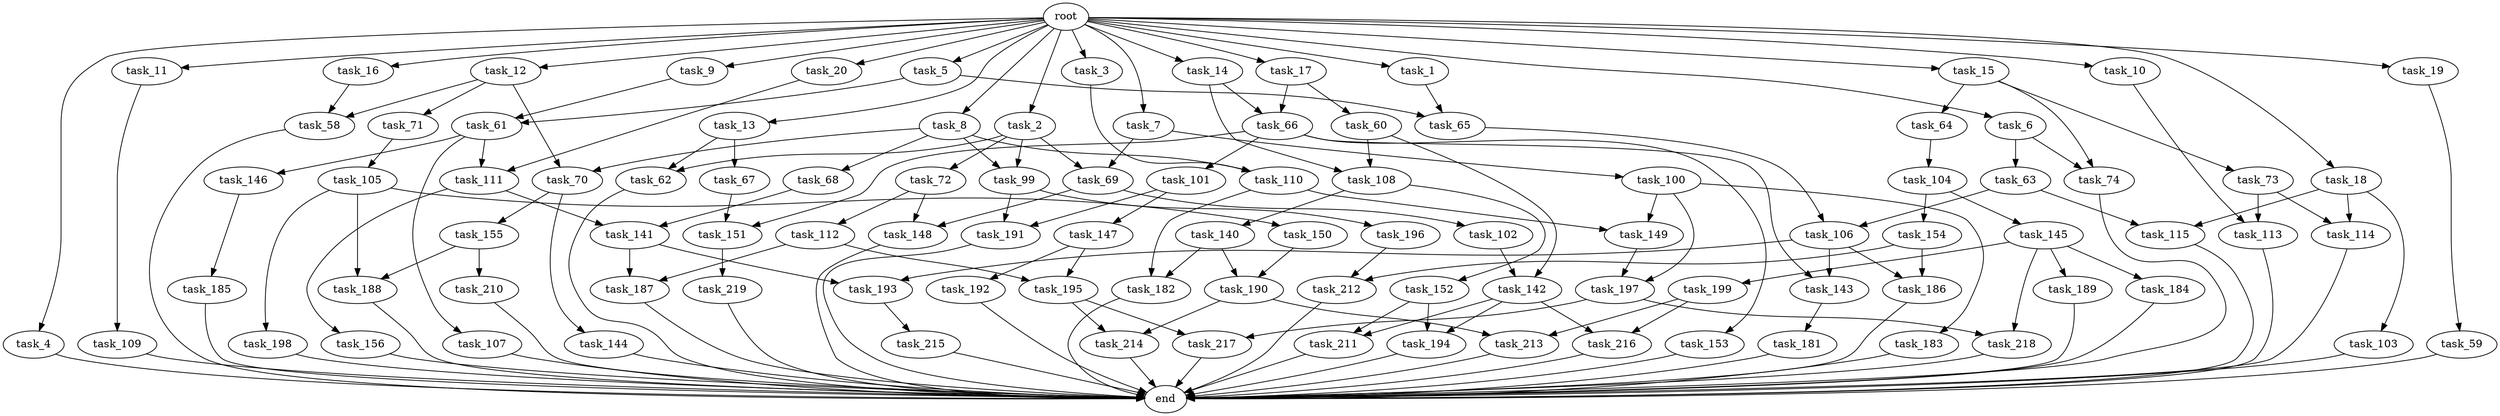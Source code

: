 digraph G {
  root [size="0.000000"];
  task_1 [size="1024.000000"];
  task_2 [size="1024.000000"];
  task_3 [size="1024.000000"];
  task_4 [size="1024.000000"];
  task_5 [size="1024.000000"];
  task_6 [size="1024.000000"];
  task_7 [size="1024.000000"];
  task_8 [size="1024.000000"];
  task_9 [size="1024.000000"];
  task_10 [size="1024.000000"];
  task_11 [size="1024.000000"];
  task_12 [size="1024.000000"];
  task_13 [size="1024.000000"];
  task_14 [size="1024.000000"];
  task_15 [size="1024.000000"];
  task_16 [size="1024.000000"];
  task_17 [size="1024.000000"];
  task_18 [size="1024.000000"];
  task_19 [size="1024.000000"];
  task_20 [size="1024.000000"];
  task_58 [size="446676598784.000000"];
  task_59 [size="137438953472.000000"];
  task_60 [size="214748364800.000000"];
  task_61 [size="635655159808.000000"];
  task_62 [size="111669149696.000000"];
  task_63 [size="695784701952.000000"];
  task_64 [size="137438953472.000000"];
  task_65 [size="249108103168.000000"];
  task_66 [size="635655159808.000000"];
  task_67 [size="34359738368.000000"];
  task_68 [size="214748364800.000000"];
  task_69 [size="498216206336.000000"];
  task_70 [size="523986010112.000000"];
  task_71 [size="309237645312.000000"];
  task_72 [size="77309411328.000000"];
  task_73 [size="137438953472.000000"];
  task_74 [size="833223655424.000000"];
  task_99 [size="292057776128.000000"];
  task_100 [size="420906795008.000000"];
  task_101 [size="695784701952.000000"];
  task_102 [size="214748364800.000000"];
  task_103 [size="137438953472.000000"];
  task_104 [size="34359738368.000000"];
  task_105 [size="858993459200.000000"];
  task_106 [size="910533066752.000000"];
  task_107 [size="695784701952.000000"];
  task_108 [size="1279900254208.000000"];
  task_109 [size="858993459200.000000"];
  task_110 [size="249108103168.000000"];
  task_111 [size="833223655424.000000"];
  task_112 [size="420906795008.000000"];
  task_113 [size="498216206336.000000"];
  task_114 [size="558345748480.000000"];
  task_115 [size="833223655424.000000"];
  task_140 [size="858993459200.000000"];
  task_141 [size="1099511627776.000000"];
  task_142 [size="1279900254208.000000"];
  task_143 [size="1245540515840.000000"];
  task_144 [size="77309411328.000000"];
  task_145 [size="214748364800.000000"];
  task_146 [size="695784701952.000000"];
  task_147 [size="137438953472.000000"];
  task_148 [size="635655159808.000000"];
  task_149 [size="627065225216.000000"];
  task_150 [size="420906795008.000000"];
  task_151 [size="1391569403904.000000"];
  task_152 [size="858993459200.000000"];
  task_153 [size="695784701952.000000"];
  task_154 [size="214748364800.000000"];
  task_155 [size="77309411328.000000"];
  task_156 [size="549755813888.000000"];
  task_181 [size="549755813888.000000"];
  task_182 [size="773094113280.000000"];
  task_183 [size="549755813888.000000"];
  task_184 [size="137438953472.000000"];
  task_185 [size="420906795008.000000"];
  task_186 [size="584115552256.000000"];
  task_187 [size="1408749273088.000000"];
  task_188 [size="1279900254208.000000"];
  task_189 [size="137438953472.000000"];
  task_190 [size="730144440320.000000"];
  task_191 [size="996432412672.000000"];
  task_192 [size="695784701952.000000"];
  task_193 [size="1099511627776.000000"];
  task_194 [size="343597383680.000000"];
  task_195 [size="1554778161152.000000"];
  task_196 [size="858993459200.000000"];
  task_197 [size="627065225216.000000"];
  task_198 [size="420906795008.000000"];
  task_199 [size="137438953472.000000"];
  task_210 [size="858993459200.000000"];
  task_211 [size="343597383680.000000"];
  task_212 [size="171798691840.000000"];
  task_213 [size="910533066752.000000"];
  task_214 [size="764504178688.000000"];
  task_215 [size="137438953472.000000"];
  task_216 [size="1005022347264.000000"];
  task_217 [size="1408749273088.000000"];
  task_218 [size="996432412672.000000"];
  task_219 [size="549755813888.000000"];
  end [size="0.000000"];

  root -> task_1 [size="1.000000"];
  root -> task_2 [size="1.000000"];
  root -> task_3 [size="1.000000"];
  root -> task_4 [size="1.000000"];
  root -> task_5 [size="1.000000"];
  root -> task_6 [size="1.000000"];
  root -> task_7 [size="1.000000"];
  root -> task_8 [size="1.000000"];
  root -> task_9 [size="1.000000"];
  root -> task_10 [size="1.000000"];
  root -> task_11 [size="1.000000"];
  root -> task_12 [size="1.000000"];
  root -> task_13 [size="1.000000"];
  root -> task_14 [size="1.000000"];
  root -> task_15 [size="1.000000"];
  root -> task_16 [size="1.000000"];
  root -> task_17 [size="1.000000"];
  root -> task_18 [size="1.000000"];
  root -> task_19 [size="1.000000"];
  root -> task_20 [size="1.000000"];
  task_1 -> task_65 [size="33554432.000000"];
  task_2 -> task_62 [size="75497472.000000"];
  task_2 -> task_69 [size="75497472.000000"];
  task_2 -> task_72 [size="75497472.000000"];
  task_2 -> task_99 [size="75497472.000000"];
  task_3 -> task_110 [size="33554432.000000"];
  task_4 -> end [size="1.000000"];
  task_5 -> task_61 [size="209715200.000000"];
  task_5 -> task_65 [size="209715200.000000"];
  task_6 -> task_63 [size="679477248.000000"];
  task_6 -> task_74 [size="679477248.000000"];
  task_7 -> task_69 [size="411041792.000000"];
  task_7 -> task_100 [size="411041792.000000"];
  task_8 -> task_68 [size="209715200.000000"];
  task_8 -> task_70 [size="209715200.000000"];
  task_8 -> task_99 [size="209715200.000000"];
  task_8 -> task_110 [size="209715200.000000"];
  task_9 -> task_61 [size="411041792.000000"];
  task_10 -> task_113 [size="75497472.000000"];
  task_11 -> task_109 [size="838860800.000000"];
  task_12 -> task_58 [size="301989888.000000"];
  task_12 -> task_70 [size="301989888.000000"];
  task_12 -> task_71 [size="301989888.000000"];
  task_13 -> task_62 [size="33554432.000000"];
  task_13 -> task_67 [size="33554432.000000"];
  task_14 -> task_66 [size="411041792.000000"];
  task_14 -> task_108 [size="411041792.000000"];
  task_15 -> task_64 [size="134217728.000000"];
  task_15 -> task_73 [size="134217728.000000"];
  task_15 -> task_74 [size="134217728.000000"];
  task_16 -> task_58 [size="134217728.000000"];
  task_17 -> task_60 [size="209715200.000000"];
  task_17 -> task_66 [size="209715200.000000"];
  task_18 -> task_103 [size="134217728.000000"];
  task_18 -> task_114 [size="134217728.000000"];
  task_18 -> task_115 [size="134217728.000000"];
  task_19 -> task_59 [size="134217728.000000"];
  task_20 -> task_111 [size="134217728.000000"];
  task_58 -> end [size="1.000000"];
  task_59 -> end [size="1.000000"];
  task_60 -> task_108 [size="838860800.000000"];
  task_60 -> task_142 [size="838860800.000000"];
  task_61 -> task_107 [size="679477248.000000"];
  task_61 -> task_111 [size="679477248.000000"];
  task_61 -> task_146 [size="679477248.000000"];
  task_62 -> end [size="1.000000"];
  task_63 -> task_106 [size="679477248.000000"];
  task_63 -> task_115 [size="679477248.000000"];
  task_64 -> task_104 [size="33554432.000000"];
  task_65 -> task_106 [size="209715200.000000"];
  task_66 -> task_101 [size="679477248.000000"];
  task_66 -> task_143 [size="679477248.000000"];
  task_66 -> task_151 [size="679477248.000000"];
  task_66 -> task_153 [size="679477248.000000"];
  task_67 -> task_151 [size="679477248.000000"];
  task_68 -> task_141 [size="536870912.000000"];
  task_69 -> task_102 [size="209715200.000000"];
  task_69 -> task_148 [size="209715200.000000"];
  task_70 -> task_144 [size="75497472.000000"];
  task_70 -> task_155 [size="75497472.000000"];
  task_71 -> task_105 [size="838860800.000000"];
  task_72 -> task_112 [size="411041792.000000"];
  task_72 -> task_148 [size="411041792.000000"];
  task_73 -> task_113 [size="411041792.000000"];
  task_73 -> task_114 [size="411041792.000000"];
  task_74 -> end [size="1.000000"];
  task_99 -> task_191 [size="838860800.000000"];
  task_99 -> task_196 [size="838860800.000000"];
  task_100 -> task_149 [size="536870912.000000"];
  task_100 -> task_183 [size="536870912.000000"];
  task_100 -> task_197 [size="536870912.000000"];
  task_101 -> task_147 [size="134217728.000000"];
  task_101 -> task_191 [size="134217728.000000"];
  task_102 -> task_142 [size="411041792.000000"];
  task_103 -> end [size="1.000000"];
  task_104 -> task_145 [size="209715200.000000"];
  task_104 -> task_154 [size="209715200.000000"];
  task_105 -> task_150 [size="411041792.000000"];
  task_105 -> task_188 [size="411041792.000000"];
  task_105 -> task_198 [size="411041792.000000"];
  task_106 -> task_143 [size="536870912.000000"];
  task_106 -> task_186 [size="536870912.000000"];
  task_106 -> task_193 [size="536870912.000000"];
  task_107 -> end [size="1.000000"];
  task_108 -> task_140 [size="838860800.000000"];
  task_108 -> task_152 [size="838860800.000000"];
  task_109 -> end [size="1.000000"];
  task_110 -> task_149 [size="75497472.000000"];
  task_110 -> task_182 [size="75497472.000000"];
  task_111 -> task_141 [size="536870912.000000"];
  task_111 -> task_156 [size="536870912.000000"];
  task_112 -> task_187 [size="838860800.000000"];
  task_112 -> task_195 [size="838860800.000000"];
  task_113 -> end [size="1.000000"];
  task_114 -> end [size="1.000000"];
  task_115 -> end [size="1.000000"];
  task_140 -> task_182 [size="679477248.000000"];
  task_140 -> task_190 [size="679477248.000000"];
  task_141 -> task_187 [size="536870912.000000"];
  task_141 -> task_193 [size="536870912.000000"];
  task_142 -> task_194 [size="301989888.000000"];
  task_142 -> task_211 [size="301989888.000000"];
  task_142 -> task_216 [size="301989888.000000"];
  task_143 -> task_181 [size="536870912.000000"];
  task_144 -> end [size="1.000000"];
  task_145 -> task_184 [size="134217728.000000"];
  task_145 -> task_189 [size="134217728.000000"];
  task_145 -> task_199 [size="134217728.000000"];
  task_145 -> task_218 [size="134217728.000000"];
  task_146 -> task_185 [size="411041792.000000"];
  task_147 -> task_192 [size="679477248.000000"];
  task_147 -> task_195 [size="679477248.000000"];
  task_148 -> end [size="1.000000"];
  task_149 -> task_197 [size="75497472.000000"];
  task_150 -> task_190 [size="33554432.000000"];
  task_151 -> task_219 [size="536870912.000000"];
  task_152 -> task_194 [size="33554432.000000"];
  task_152 -> task_211 [size="33554432.000000"];
  task_153 -> end [size="1.000000"];
  task_154 -> task_186 [size="33554432.000000"];
  task_154 -> task_212 [size="33554432.000000"];
  task_155 -> task_188 [size="838860800.000000"];
  task_155 -> task_210 [size="838860800.000000"];
  task_156 -> end [size="1.000000"];
  task_181 -> end [size="1.000000"];
  task_182 -> end [size="1.000000"];
  task_183 -> end [size="1.000000"];
  task_184 -> end [size="1.000000"];
  task_185 -> end [size="1.000000"];
  task_186 -> end [size="1.000000"];
  task_187 -> end [size="1.000000"];
  task_188 -> end [size="1.000000"];
  task_189 -> end [size="1.000000"];
  task_190 -> task_213 [size="209715200.000000"];
  task_190 -> task_214 [size="209715200.000000"];
  task_191 -> end [size="1.000000"];
  task_192 -> end [size="1.000000"];
  task_193 -> task_215 [size="134217728.000000"];
  task_194 -> end [size="1.000000"];
  task_195 -> task_214 [size="536870912.000000"];
  task_195 -> task_217 [size="536870912.000000"];
  task_196 -> task_212 [size="134217728.000000"];
  task_197 -> task_217 [size="838860800.000000"];
  task_197 -> task_218 [size="838860800.000000"];
  task_198 -> end [size="1.000000"];
  task_199 -> task_213 [size="679477248.000000"];
  task_199 -> task_216 [size="679477248.000000"];
  task_210 -> end [size="1.000000"];
  task_211 -> end [size="1.000000"];
  task_212 -> end [size="1.000000"];
  task_213 -> end [size="1.000000"];
  task_214 -> end [size="1.000000"];
  task_215 -> end [size="1.000000"];
  task_216 -> end [size="1.000000"];
  task_217 -> end [size="1.000000"];
  task_218 -> end [size="1.000000"];
  task_219 -> end [size="1.000000"];
}
